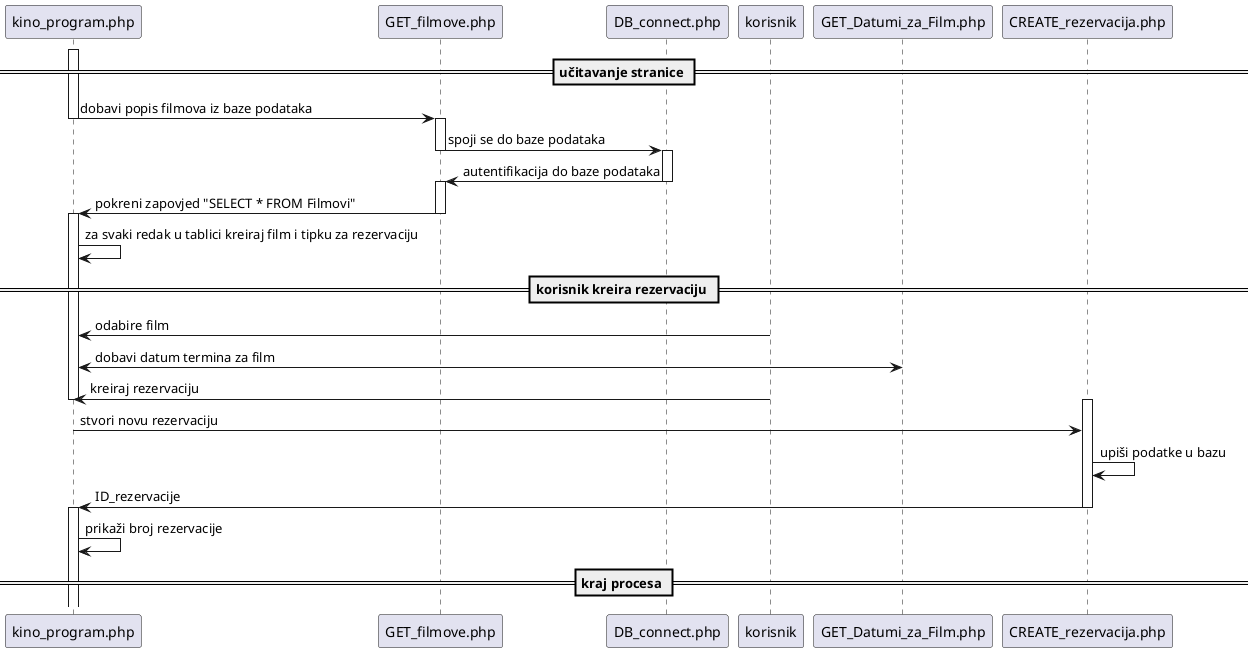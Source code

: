 @startuml Nova_rezervacija
== učitavanje stranice ==
activate kino_program.php
kino_program.php -> GET_filmove.php : dobavi popis filmova iz baze podataka
deactivate kino_program.php
activate GET_filmove.php
GET_filmove.php -> DB_connect.php : spoji se do baze podataka
deactivate GET_filmove.php
activate DB_connect.php
DB_connect.php -> GET_filmove.php : autentifikacija do baze podataka
deactivate DB_connect.php
activate GET_filmove.php
GET_filmove.php -> kino_program.php : pokreni zapovjed "SELECT * FROM Filmovi"
deactivate GET_filmove.php
activate kino_program.php
kino_program.php -> kino_program.php : za svaki redak u tablici kreiraj film i tipku za rezervaciju
== korisnik kreira rezervaciju ==
korisnik -> kino_program.php : odabire film
kino_program.php <-> GET_Datumi_za_Film.php : dobavi datum termina za film
korisnik -> kino_program.php : kreiraj rezervaciju
deactivate kino_program.php
activate CREATE_rezervacija.php
kino_program.php -> CREATE_rezervacija.php : stvori novu rezervaciju
CREATE_rezervacija.php -> CREATE_rezervacija.php : upiši podatke u bazu
CREATE_rezervacija.php -> kino_program.php : ID_rezervacije
deactivate CREATE_rezervacija.php
activate kino_program.php
kino_program.php -> kino_program.php : prikaži broj rezervacije
== kraj procesa ==


'rezervacije.php -> rezervacije.php : Učitaj stranicu s formularom za kreiranje nove rezervacije
'rezervacije.php -> GET_FilmDetalji.php : Povuci popis filmova za drop down meni
'GET_FilmDetalji.php -> rezervacije.php : Prikaži drop down meni filmova
'rezervacije.php -> dobaviDatume : AJAX funkcija za dohvaćanje termina ovisno o filmu
'dobaviDatume -> rezervacije.php : AJAX funkcija vraća termine
'rezervacije.php -> CREATE_rezervacija.php : kreiranje rezervacije koristeći MYSQL query
@enduml
